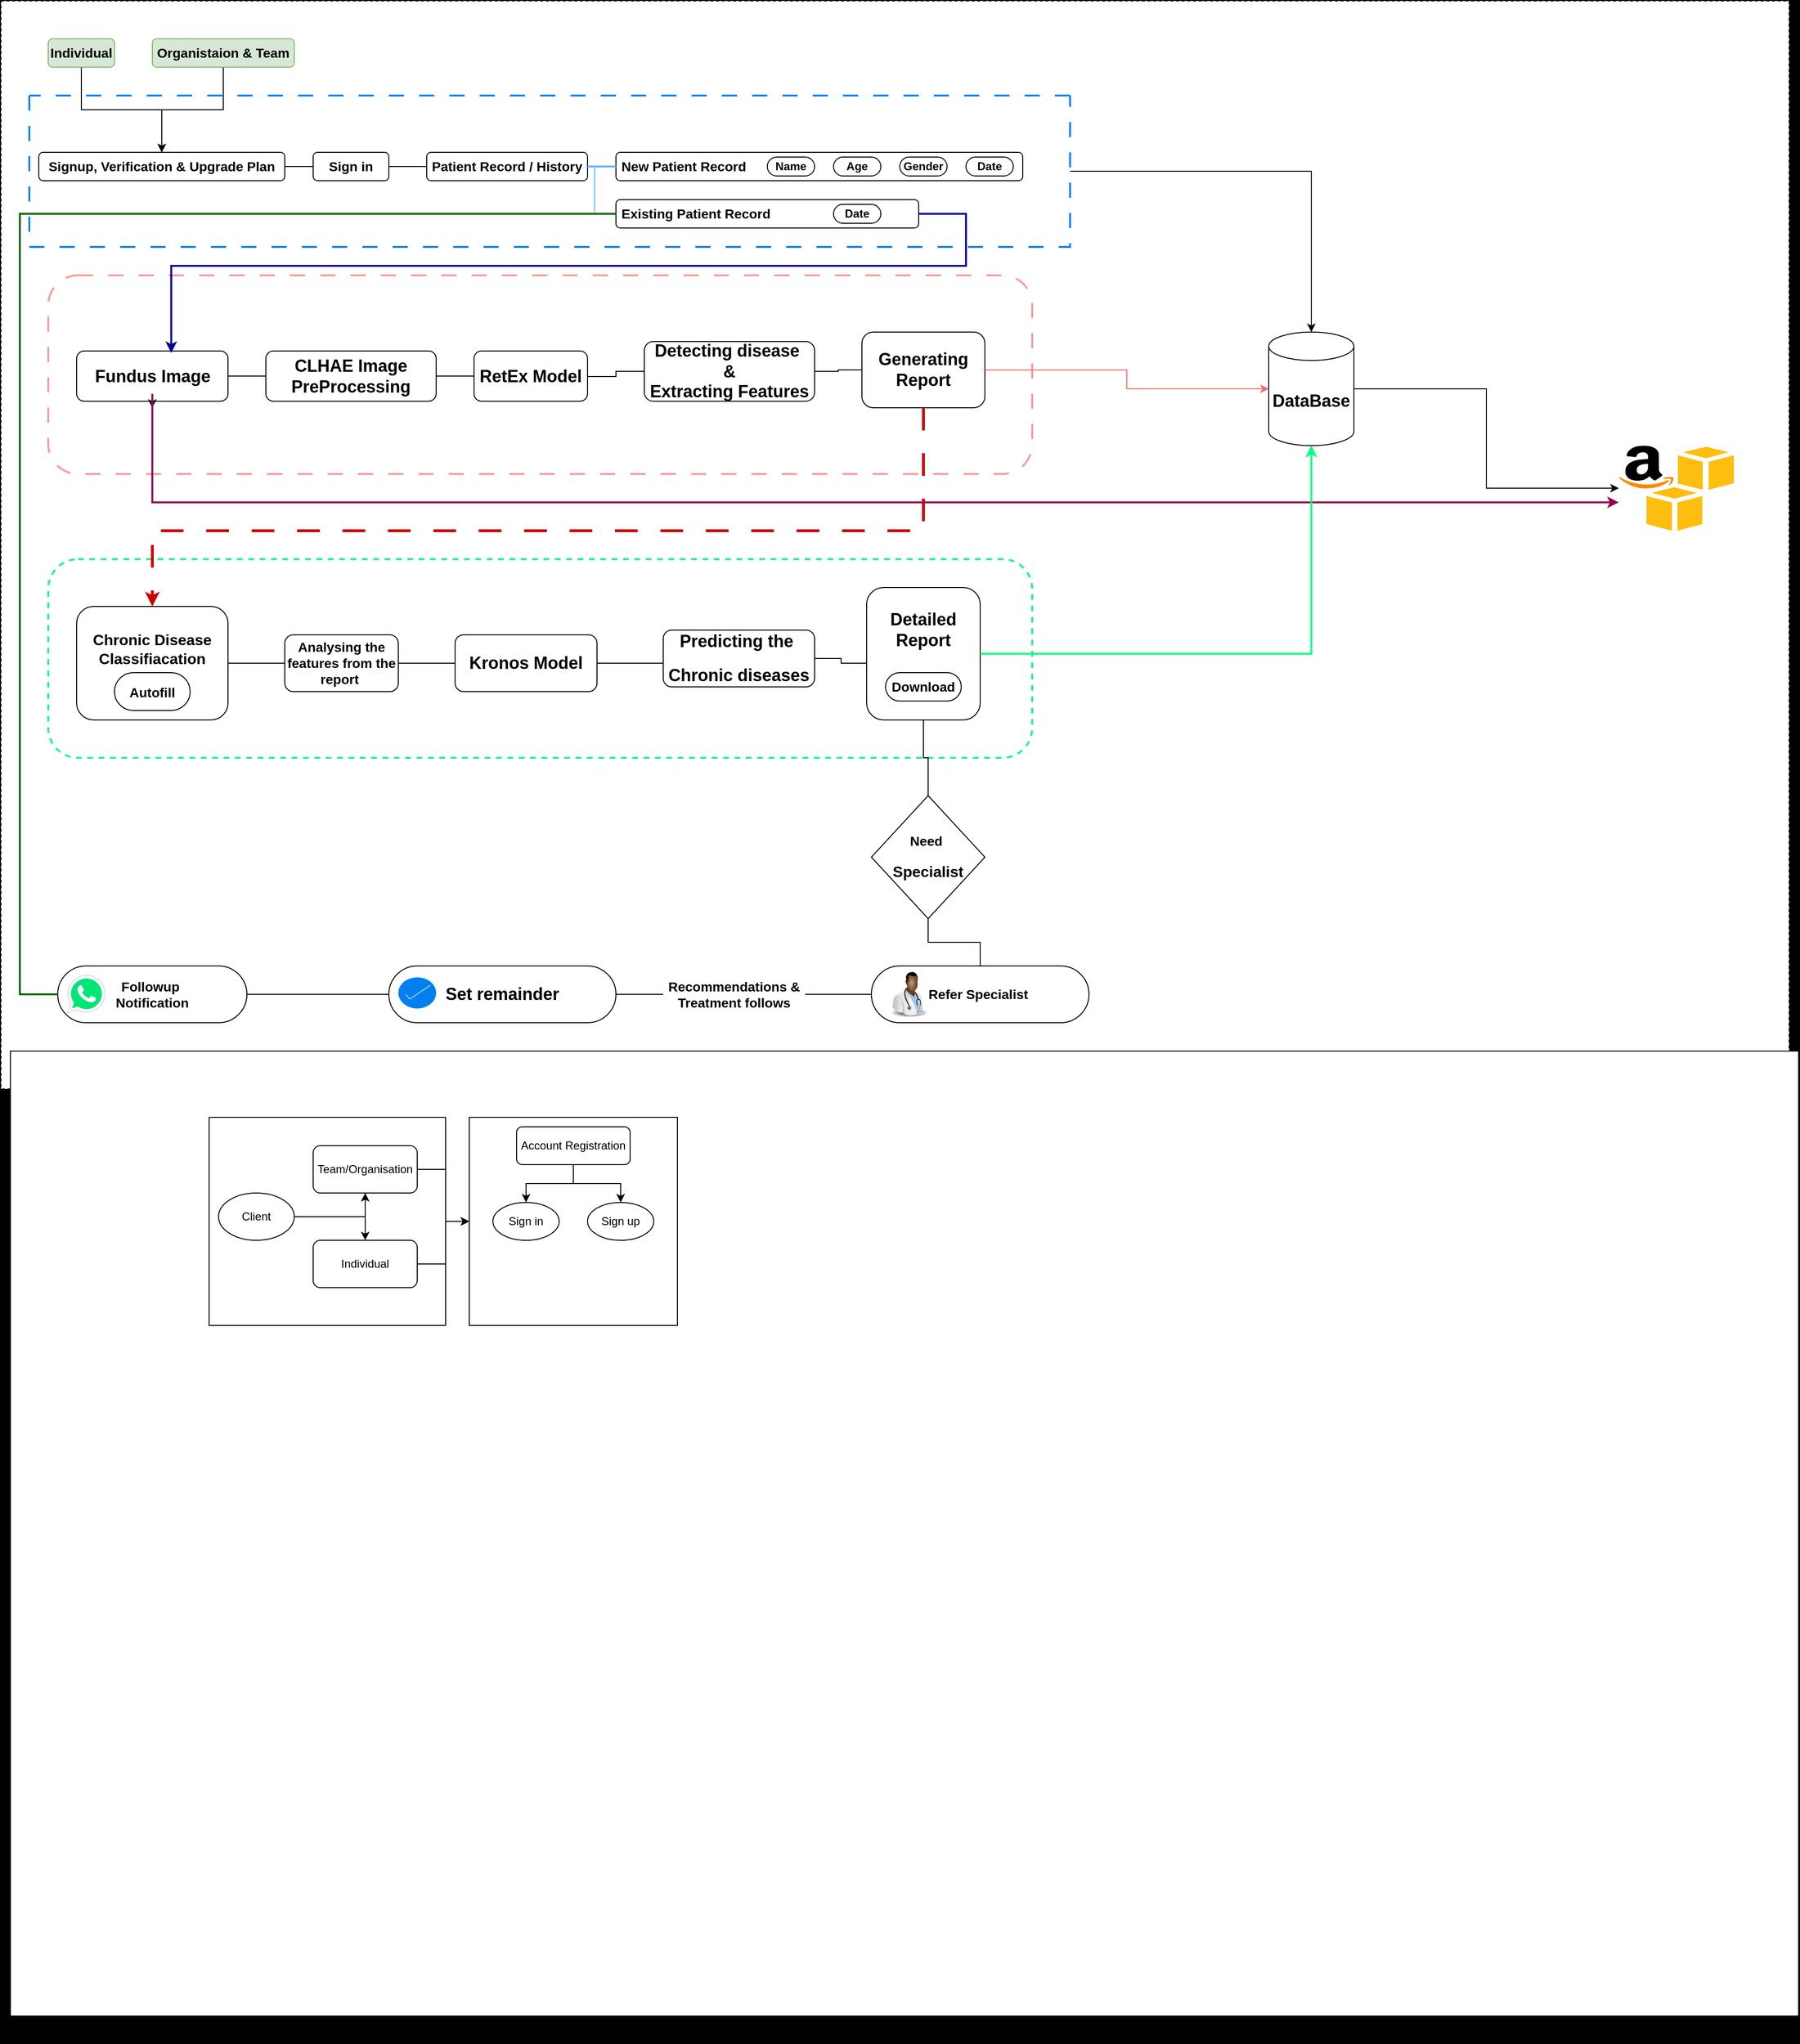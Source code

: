 <mxfile version="24.4.3" type="github">
  <diagram name="Page-1" id="CdPkA9zi_ZPxTB_Ssb39">
    <mxGraphModel dx="921" dy="406" grid="1" gridSize="10" guides="1" tooltips="1" connect="1" arrows="1" fold="1" page="1" pageScale="1" pageWidth="827" pageHeight="1169" background="#000000" math="0" shadow="0">
      <root>
        <mxCell id="0" />
        <mxCell id="1" parent="0" />
        <mxCell id="g4HZZ2Fb6wAWF_wmKjE4-1" value="" style="rounded=0;whiteSpace=wrap;html=1;dashed=1;" parent="1" vertex="1">
          <mxGeometry y="130" width="1890" height="1150" as="geometry" />
        </mxCell>
        <mxCell id="g4HZZ2Fb6wAWF_wmKjE4-75" style="edgeStyle=orthogonalEdgeStyle;rounded=0;orthogonalLoop=1;jettySize=auto;html=1;exitX=0.5;exitY=1;exitDx=0;exitDy=0;" parent="1" source="g4HZZ2Fb6wAWF_wmKjE4-2" target="g4HZZ2Fb6wAWF_wmKjE4-4" edge="1">
          <mxGeometry relative="1" as="geometry" />
        </mxCell>
        <mxCell id="g4HZZ2Fb6wAWF_wmKjE4-2" value="&lt;h3&gt;&lt;b&gt;&lt;font face=&quot;Helvetica&quot;&gt;Individual&lt;/font&gt;&lt;/b&gt;&lt;/h3&gt;" style="rounded=1;whiteSpace=wrap;html=1;fillColor=#d5e8d4;strokeColor=#82b366;" parent="1" vertex="1">
          <mxGeometry x="50" y="170" width="70" height="30" as="geometry" />
        </mxCell>
        <mxCell id="g4HZZ2Fb6wAWF_wmKjE4-76" style="edgeStyle=orthogonalEdgeStyle;rounded=0;orthogonalLoop=1;jettySize=auto;html=1;entryX=0.5;entryY=0;entryDx=0;entryDy=0;" parent="1" source="g4HZZ2Fb6wAWF_wmKjE4-3" target="g4HZZ2Fb6wAWF_wmKjE4-4" edge="1">
          <mxGeometry relative="1" as="geometry">
            <mxPoint x="170" y="270" as="targetPoint" />
          </mxGeometry>
        </mxCell>
        <mxCell id="g4HZZ2Fb6wAWF_wmKjE4-3" value="&lt;h3&gt;&lt;b&gt;Organistaion &amp;amp; Team&lt;/b&gt;&lt;/h3&gt;" style="rounded=1;whiteSpace=wrap;html=1;fillColor=#d5e8d4;strokeColor=#82b366;points=[[0,0,0,0,0],[0,0.25,0,0,0],[0,0.5,0,0,0],[0,0.75,0,0,0],[0,1,0,0,0],[0.25,0,0,0,0],[0.25,1,0,0,0],[0.5,0,0,0,0],[0.5,1,0,0,0],[0.75,0,0,0,0],[0.75,1,0,0,0],[1,0,0,0,0],[1,0.25,0,0,0],[1,0.5,0,0,0],[1,0.75,0,0,0],[1,1,0,0,0]];" parent="1" vertex="1">
          <mxGeometry x="160" y="170" width="150" height="30" as="geometry" />
        </mxCell>
        <mxCell id="osSjEzP64ru5Y68yXrAu-9" style="edgeStyle=orthogonalEdgeStyle;rounded=0;orthogonalLoop=1;jettySize=auto;html=1;exitX=1;exitY=0.5;exitDx=0;exitDy=0;entryX=0;entryY=0.5;entryDx=0;entryDy=0;endArrow=none;endFill=0;" edge="1" parent="1" source="g4HZZ2Fb6wAWF_wmKjE4-4" target="g4HZZ2Fb6wAWF_wmKjE4-16">
          <mxGeometry relative="1" as="geometry" />
        </mxCell>
        <mxCell id="g4HZZ2Fb6wAWF_wmKjE4-4" value="&lt;h3&gt;&lt;b&gt;Signup, Verification &amp;amp; Upgrade Plan&lt;/b&gt;&lt;/h3&gt;" style="rounded=1;whiteSpace=wrap;html=1;" parent="1" vertex="1">
          <mxGeometry x="40" y="290" width="260" height="30" as="geometry" />
        </mxCell>
        <mxCell id="osSjEzP64ru5Y68yXrAu-10" style="edgeStyle=orthogonalEdgeStyle;rounded=0;orthogonalLoop=1;jettySize=auto;html=1;exitX=1;exitY=0.5;exitDx=0;exitDy=0;entryX=0;entryY=0.5;entryDx=0;entryDy=0;endArrow=none;endFill=0;" edge="1" parent="1" source="g4HZZ2Fb6wAWF_wmKjE4-16" target="g4HZZ2Fb6wAWF_wmKjE4-18">
          <mxGeometry relative="1" as="geometry" />
        </mxCell>
        <mxCell id="g4HZZ2Fb6wAWF_wmKjE4-16" value="&lt;h3&gt;&lt;b&gt;Sign in&lt;/b&gt;&lt;/h3&gt;" style="rounded=1;whiteSpace=wrap;html=1;" parent="1" vertex="1">
          <mxGeometry x="330" y="290" width="80" height="30" as="geometry" />
        </mxCell>
        <mxCell id="g4HZZ2Fb6wAWF_wmKjE4-18" value="&lt;h3&gt;&lt;b&gt;Patient Record / History&lt;/b&gt;&lt;/h3&gt;" style="rounded=1;whiteSpace=wrap;html=1;" parent="1" vertex="1">
          <mxGeometry x="450" y="290" width="170" height="30" as="geometry" />
        </mxCell>
        <mxCell id="g4HZZ2Fb6wAWF_wmKjE4-19" value="&lt;h3&gt;&lt;b&gt;&amp;nbsp;New Patient Record&lt;/b&gt;&lt;/h3&gt;" style="rounded=1;whiteSpace=wrap;html=1;align=left;" parent="1" vertex="1">
          <mxGeometry x="650" y="290" width="430" height="30" as="geometry" />
        </mxCell>
        <mxCell id="g4HZZ2Fb6wAWF_wmKjE4-20" value="&lt;b&gt;Name&lt;/b&gt;" style="rounded=1;whiteSpace=wrap;html=1;glass=0;arcSize=50;" parent="1" vertex="1">
          <mxGeometry x="810" y="295" width="50" height="20" as="geometry" />
        </mxCell>
        <mxCell id="g4HZZ2Fb6wAWF_wmKjE4-21" value="&lt;b&gt;Date&lt;/b&gt;" style="rounded=1;whiteSpace=wrap;html=1;glass=0;arcSize=50;" parent="1" vertex="1">
          <mxGeometry x="1020" y="295" width="50" height="20" as="geometry" />
        </mxCell>
        <mxCell id="g4HZZ2Fb6wAWF_wmKjE4-22" value="&lt;b&gt;Age&lt;/b&gt;" style="rounded=1;whiteSpace=wrap;html=1;glass=0;arcSize=50;" parent="1" vertex="1">
          <mxGeometry x="880" y="295" width="50" height="20" as="geometry" />
        </mxCell>
        <mxCell id="g4HZZ2Fb6wAWF_wmKjE4-23" value="&lt;b&gt;Gender&lt;/b&gt;" style="rounded=1;whiteSpace=wrap;html=1;glass=0;arcSize=50;" parent="1" vertex="1">
          <mxGeometry x="950" y="295" width="50" height="20" as="geometry" />
        </mxCell>
        <mxCell id="g4HZZ2Fb6wAWF_wmKjE4-25" value="&lt;h3&gt;&lt;b&gt;&amp;nbsp;Existing Patient Record&lt;/b&gt;&lt;/h3&gt;" style="rounded=1;whiteSpace=wrap;html=1;align=left;" parent="1" vertex="1">
          <mxGeometry x="650" y="340" width="320" height="30" as="geometry" />
        </mxCell>
        <mxCell id="g4HZZ2Fb6wAWF_wmKjE4-26" value="&lt;b&gt;Date&lt;/b&gt;" style="rounded=1;whiteSpace=wrap;html=1;glass=0;arcSize=50;" parent="1" vertex="1">
          <mxGeometry x="880" y="345" width="50" height="20" as="geometry" />
        </mxCell>
        <mxCell id="g4HZZ2Fb6wAWF_wmKjE4-34" value="" style="group;dashed=1;dashPattern=12 12;" parent="1" vertex="1" connectable="0">
          <mxGeometry x="50" y="420" width="1040" height="230" as="geometry" />
        </mxCell>
        <mxCell id="g4HZZ2Fb6wAWF_wmKjE4-27" value="" style="rounded=1;whiteSpace=wrap;html=1;dashed=1;dashPattern=8 8;strokeColor=#FF9999;strokeWidth=2;" parent="g4HZZ2Fb6wAWF_wmKjE4-34" vertex="1">
          <mxGeometry width="1040" height="210" as="geometry" />
        </mxCell>
        <mxCell id="g4HZZ2Fb6wAWF_wmKjE4-35" value="" style="group" parent="g4HZZ2Fb6wAWF_wmKjE4-34" vertex="1" connectable="0">
          <mxGeometry x="30" y="80.003" width="160" height="53.077" as="geometry" />
        </mxCell>
        <mxCell id="g4HZZ2Fb6wAWF_wmKjE4-28" value="&lt;h3&gt;&lt;br&gt;&lt;/h3&gt;" style="rounded=1;whiteSpace=wrap;html=1;movable=1;resizable=1;rotatable=1;deletable=1;editable=1;locked=0;connectable=1;" parent="g4HZZ2Fb6wAWF_wmKjE4-35" vertex="1">
          <mxGeometry width="160" height="53.077" as="geometry" />
        </mxCell>
        <mxCell id="3s8PPzbpMXWGKV4UaF0_-3" style="edgeStyle=orthogonalEdgeStyle;rounded=0;orthogonalLoop=1;jettySize=auto;html=1;exitX=0.5;exitY=1;exitDx=0;exitDy=0;" parent="g4HZZ2Fb6wAWF_wmKjE4-35" source="g4HZZ2Fb6wAWF_wmKjE4-30" edge="1">
          <mxGeometry relative="1" as="geometry">
            <mxPoint x="79.857" y="59.997" as="targetPoint" />
          </mxGeometry>
        </mxCell>
        <mxCell id="g4HZZ2Fb6wAWF_wmKjE4-30" value="&lt;h3&gt;&lt;font style=&quot;font-size: 18px;&quot;&gt;Fundus Image&lt;/font&gt;&lt;/h3&gt;" style="text;html=1;align=center;verticalAlign=middle;whiteSpace=wrap;rounded=0;fontStyle=1;movable=1;resizable=1;rotatable=1;deletable=1;editable=1;locked=0;connectable=1;" parent="g4HZZ2Fb6wAWF_wmKjE4-35" vertex="1">
          <mxGeometry x="17.5" y="7.74" width="125" height="37.596" as="geometry" />
        </mxCell>
        <mxCell id="osSjEzP64ru5Y68yXrAu-27" style="edgeStyle=orthogonalEdgeStyle;rounded=0;orthogonalLoop=1;jettySize=auto;html=1;exitX=1;exitY=0.5;exitDx=0;exitDy=0;entryX=0;entryY=0.5;entryDx=0;entryDy=0;endArrow=none;endFill=0;" edge="1" parent="g4HZZ2Fb6wAWF_wmKjE4-34" source="g4HZZ2Fb6wAWF_wmKjE4-36" target="g4HZZ2Fb6wAWF_wmKjE4-37">
          <mxGeometry relative="1" as="geometry" />
        </mxCell>
        <mxCell id="g4HZZ2Fb6wAWF_wmKjE4-36" value="&lt;h3&gt;&lt;b&gt;&lt;font style=&quot;font-size: 18px;&quot;&gt;CLHAE Image PreProcessing&lt;/font&gt;&lt;/b&gt;&lt;/h3&gt;" style="rounded=1;whiteSpace=wrap;html=1;" parent="g4HZZ2Fb6wAWF_wmKjE4-34" vertex="1">
          <mxGeometry x="230" y="80.003" width="180" height="53.077" as="geometry" />
        </mxCell>
        <mxCell id="g4HZZ2Fb6wAWF_wmKjE4-37" value="&lt;h3&gt;&lt;font style=&quot;font-size: 18px;&quot;&gt;RetEx Model&lt;/font&gt;&lt;/h3&gt;" style="rounded=1;whiteSpace=wrap;html=1;" parent="g4HZZ2Fb6wAWF_wmKjE4-34" vertex="1">
          <mxGeometry x="450" y="80" width="120" height="53.08" as="geometry" />
        </mxCell>
        <mxCell id="osSjEzP64ru5Y68yXrAu-29" style="edgeStyle=orthogonalEdgeStyle;rounded=0;orthogonalLoop=1;jettySize=auto;html=1;endArrow=none;endFill=0;" edge="1" parent="g4HZZ2Fb6wAWF_wmKjE4-34" source="g4HZZ2Fb6wAWF_wmKjE4-38" target="g4HZZ2Fb6wAWF_wmKjE4-37">
          <mxGeometry relative="1" as="geometry">
            <Array as="points">
              <mxPoint x="600" y="102" />
              <mxPoint x="600" y="107" />
            </Array>
          </mxGeometry>
        </mxCell>
        <mxCell id="osSjEzP64ru5Y68yXrAu-30" style="edgeStyle=orthogonalEdgeStyle;rounded=0;orthogonalLoop=1;jettySize=auto;html=1;entryX=0;entryY=0.5;entryDx=0;entryDy=0;endArrow=none;endFill=0;" edge="1" parent="g4HZZ2Fb6wAWF_wmKjE4-34" source="g4HZZ2Fb6wAWF_wmKjE4-38" target="g4HZZ2Fb6wAWF_wmKjE4-39">
          <mxGeometry relative="1" as="geometry" />
        </mxCell>
        <mxCell id="g4HZZ2Fb6wAWF_wmKjE4-38" value="&lt;h3&gt;&lt;font style=&quot;font-size: 18px;&quot;&gt;&lt;b&gt;Detecting disease&amp;nbsp;&lt;br&gt;&lt;/b&gt;&lt;b&gt;&amp;amp;&lt;br&gt;&lt;/b&gt;&lt;b&gt;Extracting Features&lt;/b&gt;&lt;/font&gt;&lt;/h3&gt;" style="rounded=1;whiteSpace=wrap;html=1;" parent="g4HZZ2Fb6wAWF_wmKjE4-34" vertex="1">
          <mxGeometry x="630" y="70" width="180" height="63.08" as="geometry" />
        </mxCell>
        <mxCell id="g4HZZ2Fb6wAWF_wmKjE4-39" value="&lt;h3&gt;&lt;b&gt;&lt;font style=&quot;font-size: 18px;&quot;&gt;Generating Report&lt;/font&gt;&lt;/b&gt;&lt;/h3&gt;" style="rounded=1;whiteSpace=wrap;html=1;" parent="g4HZZ2Fb6wAWF_wmKjE4-34" vertex="1">
          <mxGeometry x="860" y="60" width="130" height="80" as="geometry" />
        </mxCell>
        <mxCell id="3s8PPzbpMXWGKV4UaF0_-2" value="" style="edgeStyle=orthogonalEdgeStyle;rounded=0;orthogonalLoop=1;jettySize=auto;html=1;endArrow=none;endFill=0;" parent="g4HZZ2Fb6wAWF_wmKjE4-34" source="g4HZZ2Fb6wAWF_wmKjE4-28" target="g4HZZ2Fb6wAWF_wmKjE4-36" edge="1">
          <mxGeometry relative="1" as="geometry" />
        </mxCell>
        <mxCell id="g4HZZ2Fb6wAWF_wmKjE4-40" value="" style="rounded=1;whiteSpace=wrap;html=1;dashed=1;strokeColor=#00FF80;strokeWidth=2;" parent="1" vertex="1">
          <mxGeometry x="50" y="720" width="1040" height="210" as="geometry" />
        </mxCell>
        <mxCell id="g4HZZ2Fb6wAWF_wmKjE4-45" value="" style="group" parent="1" vertex="1" connectable="0">
          <mxGeometry x="80" y="770" width="160" height="120" as="geometry" />
        </mxCell>
        <mxCell id="g4HZZ2Fb6wAWF_wmKjE4-41" value="" style="rounded=1;whiteSpace=wrap;html=1;" parent="g4HZZ2Fb6wAWF_wmKjE4-45" vertex="1">
          <mxGeometry width="160" height="120" as="geometry" />
        </mxCell>
        <mxCell id="g4HZZ2Fb6wAWF_wmKjE4-42" value="&lt;h3&gt;&lt;font style=&quot;font-size: 16px;&quot;&gt;&lt;b&gt;Chronic Disease&lt;br&gt;&lt;/b&gt;&lt;b&gt;Classifiacation&lt;/b&gt;&lt;/font&gt;&lt;/h3&gt;" style="text;html=1;align=center;verticalAlign=middle;whiteSpace=wrap;rounded=0;" parent="g4HZZ2Fb6wAWF_wmKjE4-45" vertex="1">
          <mxGeometry x="15" y="30" width="130" height="30" as="geometry" />
        </mxCell>
        <mxCell id="g4HZZ2Fb6wAWF_wmKjE4-43" value="&lt;h2&gt;&lt;b&gt;&lt;font style=&quot;font-size: 14px;&quot;&gt;Autofill&lt;/font&gt;&lt;/b&gt;&lt;/h2&gt;" style="rounded=1;whiteSpace=wrap;html=1;arcSize=50;" parent="g4HZZ2Fb6wAWF_wmKjE4-45" vertex="1">
          <mxGeometry x="40" y="70" width="80" height="40" as="geometry" />
        </mxCell>
        <mxCell id="osSjEzP64ru5Y68yXrAu-15" style="edgeStyle=orthogonalEdgeStyle;rounded=0;orthogonalLoop=1;jettySize=auto;html=1;entryX=0;entryY=0.75;entryDx=0;entryDy=0;endArrow=none;endFill=0;" edge="1" parent="1" source="g4HZZ2Fb6wAWF_wmKjE4-46" target="g4HZZ2Fb6wAWF_wmKjE4-48">
          <mxGeometry relative="1" as="geometry">
            <Array as="points">
              <mxPoint x="700" y="830" />
            </Array>
          </mxGeometry>
        </mxCell>
        <mxCell id="g4HZZ2Fb6wAWF_wmKjE4-46" value="&lt;h3&gt;&lt;b&gt;&lt;font style=&quot;font-size: 18px;&quot;&gt;Kronos Model&lt;/font&gt;&lt;/b&gt;&lt;/h3&gt;" style="rounded=1;whiteSpace=wrap;html=1;" parent="1" vertex="1">
          <mxGeometry x="480" y="800" width="150" height="60" as="geometry" />
        </mxCell>
        <mxCell id="osSjEzP64ru5Y68yXrAu-14" style="edgeStyle=orthogonalEdgeStyle;rounded=0;orthogonalLoop=1;jettySize=auto;html=1;exitX=1;exitY=0.5;exitDx=0;exitDy=0;endArrow=none;endFill=0;" edge="1" parent="1" source="g4HZZ2Fb6wAWF_wmKjE4-47" target="g4HZZ2Fb6wAWF_wmKjE4-46">
          <mxGeometry relative="1" as="geometry" />
        </mxCell>
        <mxCell id="g4HZZ2Fb6wAWF_wmKjE4-47" value="&lt;h3&gt;&lt;b&gt;Analysing the features from the report&amp;nbsp;&lt;/b&gt;&lt;/h3&gt;" style="rounded=1;whiteSpace=wrap;html=1;" parent="1" vertex="1">
          <mxGeometry x="300" y="800" width="120" height="60" as="geometry" />
        </mxCell>
        <mxCell id="osSjEzP64ru5Y68yXrAu-19" style="edgeStyle=orthogonalEdgeStyle;rounded=0;orthogonalLoop=1;jettySize=auto;html=1;exitX=1;exitY=0.5;exitDx=0;exitDy=0;endArrow=none;endFill=0;" edge="1" parent="1" source="g4HZZ2Fb6wAWF_wmKjE4-48" target="g4HZZ2Fb6wAWF_wmKjE4-50">
          <mxGeometry relative="1" as="geometry">
            <Array as="points">
              <mxPoint x="888" y="825" />
              <mxPoint x="888" y="830" />
            </Array>
          </mxGeometry>
        </mxCell>
        <mxCell id="g4HZZ2Fb6wAWF_wmKjE4-48" value="&lt;h3&gt;&lt;font style=&quot;font-size: 18px;&quot;&gt;&lt;b&gt;Predicting the&amp;nbsp;&lt;br&gt;&lt;/b&gt;&lt;/font&gt;&lt;/h3&gt;&lt;h3&gt;&lt;font style=&quot;font-size: 18px;&quot;&gt;&lt;b&gt;Chronic diseases&lt;/b&gt;&lt;/font&gt;&lt;/h3&gt;" style="rounded=1;whiteSpace=wrap;html=1;" parent="1" vertex="1">
          <mxGeometry x="700" y="795" width="160" height="60" as="geometry" />
        </mxCell>
        <mxCell id="osSjEzP64ru5Y68yXrAu-20" style="edgeStyle=orthogonalEdgeStyle;rounded=0;orthogonalLoop=1;jettySize=auto;html=1;exitX=0.5;exitY=1;exitDx=0;exitDy=0;entryX=0.5;entryY=0;entryDx=0;entryDy=0;endArrow=none;endFill=0;" edge="1" parent="1" source="g4HZZ2Fb6wAWF_wmKjE4-50" target="g4HZZ2Fb6wAWF_wmKjE4-53">
          <mxGeometry relative="1" as="geometry" />
        </mxCell>
        <mxCell id="g4HZZ2Fb6wAWF_wmKjE4-50" value="" style="rounded=1;whiteSpace=wrap;html=1;" parent="1" vertex="1">
          <mxGeometry x="915" y="750" width="120" height="140" as="geometry" />
        </mxCell>
        <mxCell id="g4HZZ2Fb6wAWF_wmKjE4-51" value="&lt;h3&gt;&lt;b&gt;&lt;font style=&quot;font-size: 18px;&quot;&gt;Detailed Report&lt;/font&gt;&lt;/b&gt;&lt;/h3&gt;" style="text;html=1;align=center;verticalAlign=middle;whiteSpace=wrap;rounded=0;" parent="1" vertex="1">
          <mxGeometry x="945" y="780" width="60" height="30" as="geometry" />
        </mxCell>
        <mxCell id="g4HZZ2Fb6wAWF_wmKjE4-52" value="&lt;font style=&quot;font-size: 14px;&quot;&gt;&lt;b style=&quot;&quot;&gt;Download&lt;/b&gt;&lt;/font&gt;" style="rounded=1;whiteSpace=wrap;html=1;arcSize=50;" parent="1" vertex="1">
          <mxGeometry x="935" y="840" width="80" height="30" as="geometry" />
        </mxCell>
        <mxCell id="osSjEzP64ru5Y68yXrAu-21" style="edgeStyle=orthogonalEdgeStyle;rounded=0;orthogonalLoop=1;jettySize=auto;html=1;exitX=0.5;exitY=1;exitDx=0;exitDy=0;entryX=0.5;entryY=0;entryDx=0;entryDy=0;endArrow=none;endFill=0;" edge="1" parent="1" source="g4HZZ2Fb6wAWF_wmKjE4-53" target="g4HZZ2Fb6wAWF_wmKjE4-54">
          <mxGeometry relative="1" as="geometry" />
        </mxCell>
        <mxCell id="g4HZZ2Fb6wAWF_wmKjE4-53" value="&lt;h3&gt;&lt;b&gt;&lt;font style=&quot;font-size: 14px;&quot;&gt;Need&amp;nbsp;&lt;/font&gt;&lt;/b&gt;&lt;/h3&gt;&lt;h3&gt;&lt;b&gt;&lt;font size=&quot;3&quot;&gt;Specialist&lt;/font&gt;&lt;/b&gt;&lt;/h3&gt;" style="rhombus;whiteSpace=wrap;html=1;" parent="1" vertex="1">
          <mxGeometry x="920" y="970" width="120" height="130" as="geometry" />
        </mxCell>
        <mxCell id="osSjEzP64ru5Y68yXrAu-24" style="edgeStyle=orthogonalEdgeStyle;rounded=0;orthogonalLoop=1;jettySize=auto;html=1;endArrow=none;endFill=0;" edge="1" parent="1" source="g4HZZ2Fb6wAWF_wmKjE4-54" target="osSjEzP64ru5Y68yXrAu-22">
          <mxGeometry relative="1" as="geometry" />
        </mxCell>
        <mxCell id="g4HZZ2Fb6wAWF_wmKjE4-54" value="&lt;h3&gt;&lt;b&gt;Refer Specialist&amp;nbsp;&lt;/b&gt;&lt;/h3&gt;" style="rounded=1;whiteSpace=wrap;html=1;arcSize=50;" parent="1" vertex="1">
          <mxGeometry x="920" y="1150" width="230" height="60" as="geometry" />
        </mxCell>
        <mxCell id="osSjEzP64ru5Y68yXrAu-26" style="edgeStyle=orthogonalEdgeStyle;rounded=0;orthogonalLoop=1;jettySize=auto;html=1;endArrow=none;endFill=0;" edge="1" parent="1" source="g4HZZ2Fb6wAWF_wmKjE4-55" target="g4HZZ2Fb6wAWF_wmKjE4-56">
          <mxGeometry relative="1" as="geometry" />
        </mxCell>
        <mxCell id="g4HZZ2Fb6wAWF_wmKjE4-55" value="&lt;h3&gt;&lt;font style=&quot;font-size: 18px;&quot;&gt;Set remainder&lt;/font&gt;&lt;/h3&gt;" style="rounded=1;whiteSpace=wrap;html=1;arcSize=50;" parent="1" vertex="1">
          <mxGeometry x="410" y="1150" width="240" height="60" as="geometry" />
        </mxCell>
        <mxCell id="g4HZZ2Fb6wAWF_wmKjE4-56" value="&lt;h3&gt;&lt;b&gt;Followup&amp;nbsp;&lt;br&gt;&lt;/b&gt;&lt;b&gt;Notification&lt;/b&gt;&lt;/h3&gt;" style="rounded=1;whiteSpace=wrap;html=1;arcSize=50;" parent="1" vertex="1">
          <mxGeometry x="60" y="1150" width="200" height="60" as="geometry" />
        </mxCell>
        <mxCell id="g4HZZ2Fb6wAWF_wmKjE4-70" style="edgeStyle=orthogonalEdgeStyle;rounded=0;orthogonalLoop=1;jettySize=auto;html=1;" parent="1" source="g4HZZ2Fb6wAWF_wmKjE4-64" target="g4HZZ2Fb6wAWF_wmKjE4-69" edge="1">
          <mxGeometry relative="1" as="geometry" />
        </mxCell>
        <mxCell id="g4HZZ2Fb6wAWF_wmKjE4-64" value="" style="swimlane;startSize=0;dashed=1;dashPattern=8 8;strokeColor=#007FFF;rounded=1;arcSize=9;strokeWidth=2;" parent="1" vertex="1">
          <mxGeometry x="30" y="230" width="1100" height="160" as="geometry">
            <mxRectangle x="350" y="230" width="50" height="40" as="alternateBounds" />
          </mxGeometry>
        </mxCell>
        <mxCell id="osSjEzP64ru5Y68yXrAu-4" value="" style="line;strokeWidth=2;html=1;fillColor=#66FF66;strokeColor=#66B2FF;" parent="g4HZZ2Fb6wAWF_wmKjE4-64" vertex="1">
          <mxGeometry x="590" y="70" width="30" height="10" as="geometry" />
        </mxCell>
        <mxCell id="g4HZZ2Fb6wAWF_wmKjE4-72" style="edgeStyle=orthogonalEdgeStyle;rounded=0;orthogonalLoop=1;jettySize=auto;html=1;" parent="1" source="g4HZZ2Fb6wAWF_wmKjE4-69" target="g4HZZ2Fb6wAWF_wmKjE4-71" edge="1">
          <mxGeometry relative="1" as="geometry" />
        </mxCell>
        <mxCell id="g4HZZ2Fb6wAWF_wmKjE4-69" value="&lt;h3&gt;&lt;b&gt;&lt;font style=&quot;font-size: 18px;&quot;&gt;DataBase&lt;/font&gt;&lt;/b&gt;&lt;/h3&gt;" style="shape=cylinder3;whiteSpace=wrap;html=1;boundedLbl=1;backgroundOutline=1;size=15;" parent="1" vertex="1">
          <mxGeometry x="1340" y="480" width="90" height="120" as="geometry" />
        </mxCell>
        <mxCell id="g4HZZ2Fb6wAWF_wmKjE4-71" value="" style="dashed=0;outlineConnect=0;html=1;align=center;labelPosition=center;verticalLabelPosition=bottom;verticalAlign=top;shape=mxgraph.weblogos.aws_s3" parent="1" vertex="1">
          <mxGeometry x="1710" y="600" width="121.6" height="90" as="geometry" />
        </mxCell>
        <mxCell id="g4HZZ2Fb6wAWF_wmKjE4-73" style="edgeStyle=orthogonalEdgeStyle;rounded=0;orthogonalLoop=1;jettySize=auto;html=1;exitX=0.5;exitY=1;exitDx=0;exitDy=0;strokeColor=#99004D;strokeWidth=2;" parent="1" source="g4HZZ2Fb6wAWF_wmKjE4-30" target="g4HZZ2Fb6wAWF_wmKjE4-71" edge="1">
          <mxGeometry relative="1" as="geometry">
            <Array as="points">
              <mxPoint x="160" y="660" />
            </Array>
          </mxGeometry>
        </mxCell>
        <mxCell id="g4HZZ2Fb6wAWF_wmKjE4-74" style="edgeStyle=orthogonalEdgeStyle;rounded=0;orthogonalLoop=1;jettySize=auto;html=1;entryX=0.5;entryY=1;entryDx=0;entryDy=0;entryPerimeter=0;strokeColor=#00FF80;strokeWidth=2;" parent="1" source="g4HZZ2Fb6wAWF_wmKjE4-50" target="g4HZZ2Fb6wAWF_wmKjE4-69" edge="1">
          <mxGeometry relative="1" as="geometry" />
        </mxCell>
        <mxCell id="g4HZZ2Fb6wAWF_wmKjE4-77" style="edgeStyle=orthogonalEdgeStyle;rounded=0;orthogonalLoop=1;jettySize=auto;html=1;exitX=1;exitY=0.5;exitDx=0;exitDy=0;strokeColor=#FF6666;" parent="1" source="g4HZZ2Fb6wAWF_wmKjE4-39" target="g4HZZ2Fb6wAWF_wmKjE4-69" edge="1">
          <mxGeometry relative="1" as="geometry" />
        </mxCell>
        <mxCell id="osSjEzP64ru5Y68yXrAu-1" style="edgeStyle=orthogonalEdgeStyle;rounded=0;orthogonalLoop=1;jettySize=auto;html=1;entryX=0.5;entryY=0;entryDx=0;entryDy=0;dashed=1;dashPattern=8 8;strokeColor=#CC0000;strokeWidth=3;" parent="1" source="g4HZZ2Fb6wAWF_wmKjE4-39" target="g4HZZ2Fb6wAWF_wmKjE4-41" edge="1">
          <mxGeometry relative="1" as="geometry">
            <Array as="points">
              <mxPoint x="975" y="690" />
              <mxPoint x="160" y="690" />
            </Array>
          </mxGeometry>
        </mxCell>
        <mxCell id="osSjEzP64ru5Y68yXrAu-8" style="edgeStyle=orthogonalEdgeStyle;rounded=0;orthogonalLoop=1;jettySize=auto;html=1;exitX=0.25;exitY=0.5;exitDx=0;exitDy=0;exitPerimeter=0;entryX=0;entryY=0.5;entryDx=0;entryDy=0;strokeColor=#66B2FF;endArrow=none;endFill=0;" parent="1" source="osSjEzP64ru5Y68yXrAu-4" target="g4HZZ2Fb6wAWF_wmKjE4-25" edge="1">
          <mxGeometry relative="1" as="geometry" />
        </mxCell>
        <mxCell id="DKIIES4BOyXgpmqZwogP-2" style="edgeStyle=orthogonalEdgeStyle;rounded=0;orthogonalLoop=1;jettySize=auto;html=1;exitX=0.5;exitY=1;exitDx=0;exitDy=0;" edge="1" parent="1" source="DKIIES4BOyXgpmqZwogP-1">
          <mxGeometry relative="1" as="geometry">
            <mxPoint x="950" y="2170" as="targetPoint" />
          </mxGeometry>
        </mxCell>
        <mxCell id="osSjEzP64ru5Y68yXrAu-12" style="edgeStyle=orthogonalEdgeStyle;rounded=0;orthogonalLoop=1;jettySize=auto;html=1;entryX=0.625;entryY=0.04;entryDx=0;entryDy=0;entryPerimeter=0;strokeColor=#000099;strokeWidth=2;" edge="1" parent="1" source="g4HZZ2Fb6wAWF_wmKjE4-25" target="g4HZZ2Fb6wAWF_wmKjE4-28">
          <mxGeometry relative="1" as="geometry">
            <Array as="points">
              <mxPoint x="1020" y="355" />
              <mxPoint x="1020" y="410" />
              <mxPoint x="180" y="410" />
            </Array>
          </mxGeometry>
        </mxCell>
        <mxCell id="DKIIES4BOyXgpmqZwogP-1" value="" style="whiteSpace=wrap;html=1;" vertex="1" parent="1">
          <mxGeometry x="10" y="1240" width="1890" height="1020" as="geometry" />
        </mxCell>
        <mxCell id="osSjEzP64ru5Y68yXrAu-13" style="edgeStyle=orthogonalEdgeStyle;rounded=0;orthogonalLoop=1;jettySize=auto;html=1;exitX=1;exitY=0.5;exitDx=0;exitDy=0;endArrow=none;endFill=0;" edge="1" parent="1" source="g4HZZ2Fb6wAWF_wmKjE4-41" target="g4HZZ2Fb6wAWF_wmKjE4-47">
          <mxGeometry relative="1" as="geometry" />
        </mxCell>
        <mxCell id="DKIIES4BOyXgpmqZwogP-14" style="edgeStyle=orthogonalEdgeStyle;rounded=0;orthogonalLoop=1;jettySize=auto;html=1;exitX=1;exitY=0.5;exitDx=0;exitDy=0;entryX=0.5;entryY=1;entryDx=0;entryDy=0;" edge="1" parent="1" source="DKIIES4BOyXgpmqZwogP-3" target="DKIIES4BOyXgpmqZwogP-5">
          <mxGeometry relative="1" as="geometry" />
        </mxCell>
        <mxCell id="osSjEzP64ru5Y68yXrAu-25" style="edgeStyle=orthogonalEdgeStyle;rounded=0;orthogonalLoop=1;jettySize=auto;html=1;endArrow=none;endFill=0;" edge="1" parent="1" source="osSjEzP64ru5Y68yXrAu-22" target="g4HZZ2Fb6wAWF_wmKjE4-55">
          <mxGeometry relative="1" as="geometry" />
        </mxCell>
        <mxCell id="DKIIES4BOyXgpmqZwogP-16" style="edgeStyle=orthogonalEdgeStyle;rounded=0;orthogonalLoop=1;jettySize=auto;html=1;exitX=1;exitY=0.5;exitDx=0;exitDy=0;entryX=0.5;entryY=0;entryDx=0;entryDy=0;" edge="1" parent="1" source="DKIIES4BOyXgpmqZwogP-3" target="DKIIES4BOyXgpmqZwogP-4">
          <mxGeometry relative="1" as="geometry" />
        </mxCell>
        <mxCell id="osSjEzP64ru5Y68yXrAu-22" value="&lt;font style=&quot;font-size: 14px;&quot;&gt;&lt;b style=&quot;&quot;&gt;Recommendations &amp;amp;&lt;/b&gt;&lt;/font&gt;&lt;div&gt;&lt;b&gt;&lt;font style=&quot;font-size: 14px;&quot;&gt;Treatment follows&lt;/font&gt;&lt;/b&gt;&lt;/div&gt;" style="text;html=1;align=center;verticalAlign=middle;whiteSpace=wrap;rounded=0;" vertex="1" parent="1">
          <mxGeometry x="700" y="1165" width="150" height="30" as="geometry" />
        </mxCell>
        <mxCell id="DKIIES4BOyXgpmqZwogP-3" value="Client" style="ellipse;whiteSpace=wrap;html=1;" vertex="1" parent="1">
          <mxGeometry x="230" y="1390" width="80" height="50" as="geometry" />
        </mxCell>
        <mxCell id="osSjEzP64ru5Y68yXrAu-31" style="edgeStyle=orthogonalEdgeStyle;rounded=0;orthogonalLoop=1;jettySize=auto;html=1;entryX=0;entryY=0.5;entryDx=0;entryDy=0;strokeColor=#006600;endArrow=none;endFill=0;strokeWidth=2;" edge="1" parent="1" source="g4HZZ2Fb6wAWF_wmKjE4-25" target="g4HZZ2Fb6wAWF_wmKjE4-56">
          <mxGeometry relative="1" as="geometry">
            <Array as="points">
              <mxPoint x="20" y="355" />
              <mxPoint x="20" y="1180" />
            </Array>
          </mxGeometry>
        </mxCell>
        <mxCell id="DKIIES4BOyXgpmqZwogP-8" value="" style="swimlane;startSize=0;" vertex="1" parent="1">
          <mxGeometry x="220" y="1310" width="250" height="220" as="geometry">
            <mxRectangle x="220" y="1310" width="50" height="40" as="alternateBounds" />
          </mxGeometry>
        </mxCell>
        <mxCell id="DKIIES4BOyXgpmqZwogP-5" value="Team/Organisation" style="rounded=1;whiteSpace=wrap;html=1;" vertex="1" parent="DKIIES4BOyXgpmqZwogP-8">
          <mxGeometry x="110" y="30" width="110" height="50" as="geometry" />
        </mxCell>
        <mxCell id="DKIIES4BOyXgpmqZwogP-4" value="Individual" style="rounded=1;whiteSpace=wrap;html=1;" vertex="1" parent="DKIIES4BOyXgpmqZwogP-8">
          <mxGeometry x="110" y="130" width="110" height="50" as="geometry" />
        </mxCell>
        <mxCell id="osSjEzP64ru5Y68yXrAu-34" value="" style="dashed=0;outlineConnect=0;html=1;align=center;labelPosition=center;verticalLabelPosition=bottom;verticalAlign=top;shape=mxgraph.weblogos.whatsapp;fillColor=#00E676;strokeColor=#dddddd" vertex="1" parent="1">
          <mxGeometry x="70" y="1160" width="40" height="40" as="geometry" />
        </mxCell>
        <mxCell id="DKIIES4BOyXgpmqZwogP-21" value="" style="whiteSpace=wrap;html=1;aspect=fixed;" vertex="1" parent="1">
          <mxGeometry x="495" y="1310" width="220" height="220" as="geometry" />
        </mxCell>
        <mxCell id="osSjEzP64ru5Y68yXrAu-37" value="" style="html=1;verticalLabelPosition=bottom;labelBackgroundColor=#ffffff;verticalAlign=top;shadow=0;dashed=0;strokeWidth=2;shape=mxgraph.ios7.misc.select;fillColor=#0080f0;strokeColor=#ffffff;sketch=0;" vertex="1" parent="1">
          <mxGeometry x="420" y="1162" width="40" height="33" as="geometry" />
        </mxCell>
        <mxCell id="DKIIES4BOyXgpmqZwogP-22" style="edgeStyle=orthogonalEdgeStyle;rounded=0;orthogonalLoop=1;jettySize=auto;html=1;exitX=1;exitY=0.5;exitDx=0;exitDy=0;entryX=0;entryY=0.5;entryDx=0;entryDy=0;" edge="1" parent="1" source="DKIIES4BOyXgpmqZwogP-5" target="DKIIES4BOyXgpmqZwogP-21">
          <mxGeometry relative="1" as="geometry">
            <Array as="points">
              <mxPoint x="470" y="1365" />
              <mxPoint x="470" y="1420" />
            </Array>
          </mxGeometry>
        </mxCell>
        <mxCell id="osSjEzP64ru5Y68yXrAu-38" value="" style="image;html=1;image=img/lib/clip_art/people/Doctor_Man_Black_128x128.png" vertex="1" parent="1">
          <mxGeometry x="935" y="1155" width="50" height="50" as="geometry" />
        </mxCell>
        <mxCell id="DKIIES4BOyXgpmqZwogP-23" style="edgeStyle=orthogonalEdgeStyle;rounded=0;orthogonalLoop=1;jettySize=auto;html=1;exitX=1;exitY=0.5;exitDx=0;exitDy=0;entryX=0;entryY=0.5;entryDx=0;entryDy=0;" edge="1" parent="1" source="DKIIES4BOyXgpmqZwogP-4" target="DKIIES4BOyXgpmqZwogP-21">
          <mxGeometry relative="1" as="geometry">
            <Array as="points">
              <mxPoint x="470" y="1465" />
              <mxPoint x="470" y="1420" />
            </Array>
          </mxGeometry>
        </mxCell>
        <mxCell id="DKIIES4BOyXgpmqZwogP-30" style="edgeStyle=orthogonalEdgeStyle;rounded=0;orthogonalLoop=1;jettySize=auto;html=1;exitX=0.5;exitY=1;exitDx=0;exitDy=0;entryX=0.5;entryY=0;entryDx=0;entryDy=0;" edge="1" parent="1" source="DKIIES4BOyXgpmqZwogP-24" target="DKIIES4BOyXgpmqZwogP-25">
          <mxGeometry relative="1" as="geometry" />
        </mxCell>
        <mxCell id="DKIIES4BOyXgpmqZwogP-31" style="edgeStyle=orthogonalEdgeStyle;rounded=0;orthogonalLoop=1;jettySize=auto;html=1;exitX=0.5;exitY=1;exitDx=0;exitDy=0;entryX=0.5;entryY=0;entryDx=0;entryDy=0;" edge="1" parent="1" source="DKIIES4BOyXgpmqZwogP-24" target="DKIIES4BOyXgpmqZwogP-26">
          <mxGeometry relative="1" as="geometry" />
        </mxCell>
        <mxCell id="DKIIES4BOyXgpmqZwogP-24" value="Account Registration" style="rounded=1;whiteSpace=wrap;html=1;" vertex="1" parent="1">
          <mxGeometry x="545" y="1320" width="120" height="40" as="geometry" />
        </mxCell>
        <mxCell id="DKIIES4BOyXgpmqZwogP-25" value="Sign in" style="ellipse;whiteSpace=wrap;html=1;" vertex="1" parent="1">
          <mxGeometry x="520" y="1400" width="70" height="40" as="geometry" />
        </mxCell>
        <mxCell id="DKIIES4BOyXgpmqZwogP-26" value="Sign up" style="ellipse;whiteSpace=wrap;html=1;" vertex="1" parent="1">
          <mxGeometry x="620" y="1400" width="70" height="40" as="geometry" />
        </mxCell>
      </root>
    </mxGraphModel>
  </diagram>
</mxfile>
